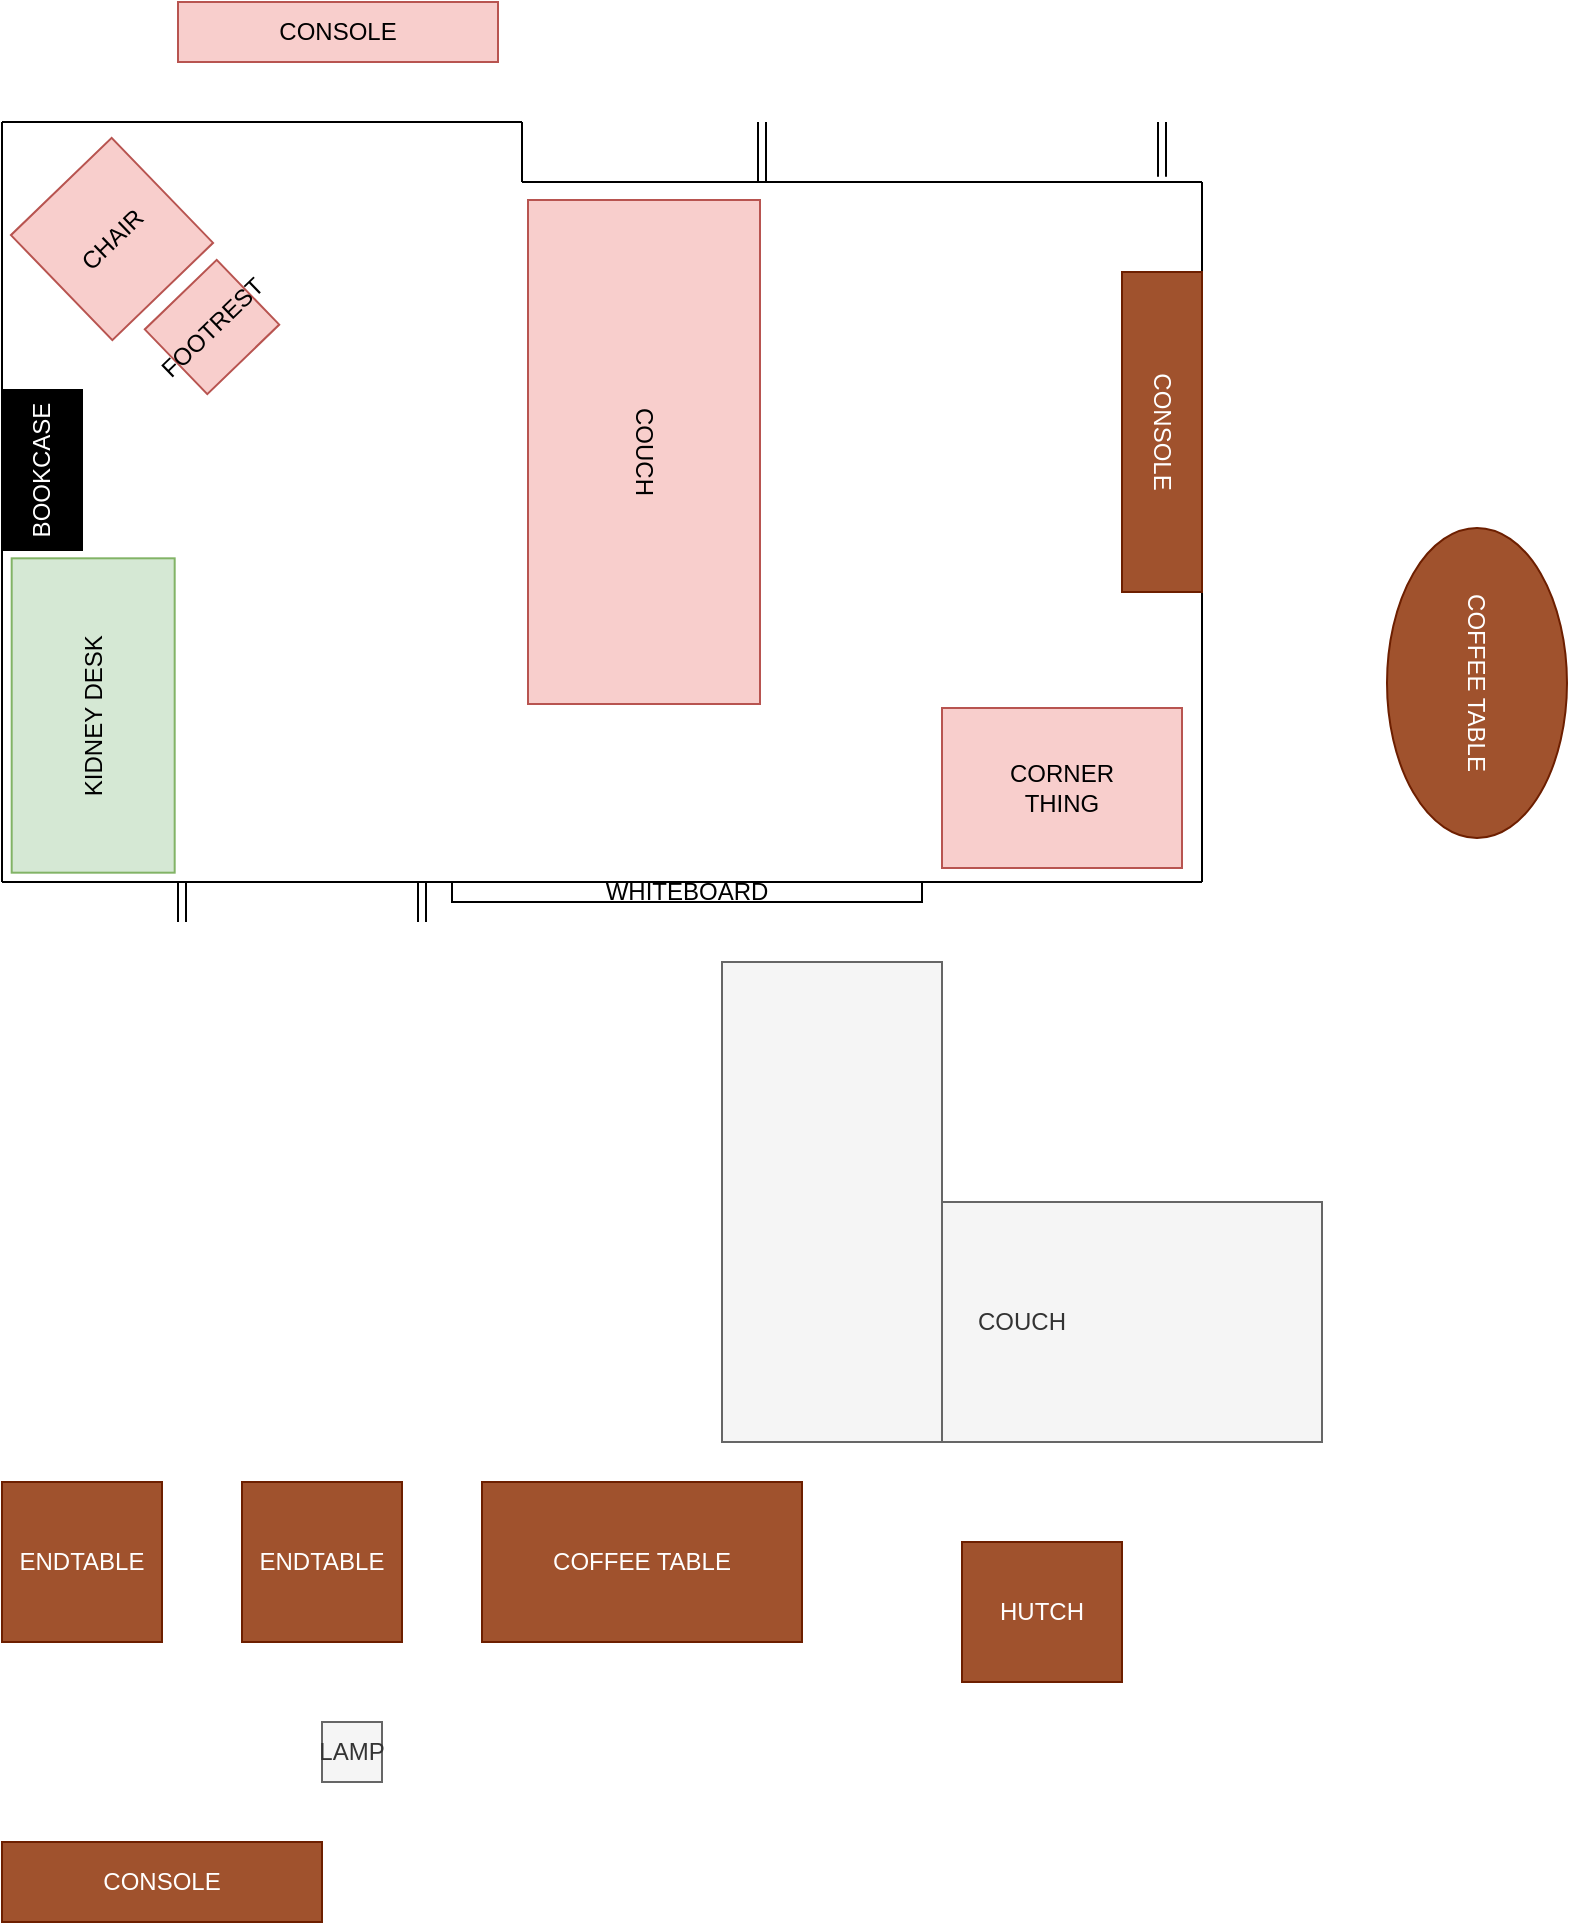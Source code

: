 <mxfile version="13.3.6" type="github">
  <diagram id="qQnDsApoSpHMc4THVfdE" name="Page-1">
    <mxGraphModel dx="946" dy="554" grid="1" gridSize="10" guides="1" tooltips="1" connect="1" arrows="1" fold="1" page="1" pageScale="1" pageWidth="850" pageHeight="1100" math="0" shadow="0">
      <root>
        <mxCell id="0" />
        <mxCell id="1" parent="0" />
        <mxCell id="y13b2MK2XemFfw-FXZ8G-1" value="" style="group" parent="1" vertex="1" connectable="0">
          <mxGeometry x="80" y="80" width="650" height="530" as="geometry" />
        </mxCell>
        <mxCell id="y13b2MK2XemFfw-FXZ8G-2" value="" style="endArrow=none;html=1;" parent="y13b2MK2XemFfw-FXZ8G-1" edge="1">
          <mxGeometry width="50" height="50" relative="1" as="geometry">
            <mxPoint y="380" as="sourcePoint" />
            <mxPoint as="targetPoint" />
          </mxGeometry>
        </mxCell>
        <mxCell id="y13b2MK2XemFfw-FXZ8G-3" value="" style="endArrow=none;html=1;" parent="y13b2MK2XemFfw-FXZ8G-1" edge="1">
          <mxGeometry width="50" height="50" relative="1" as="geometry">
            <mxPoint x="600" y="380" as="sourcePoint" />
            <mxPoint y="380" as="targetPoint" />
          </mxGeometry>
        </mxCell>
        <mxCell id="y13b2MK2XemFfw-FXZ8G-4" value="" style="endArrow=none;html=1;" parent="y13b2MK2XemFfw-FXZ8G-1" edge="1">
          <mxGeometry width="50" height="50" relative="1" as="geometry">
            <mxPoint x="600" y="380" as="sourcePoint" />
            <mxPoint x="600" y="30" as="targetPoint" />
          </mxGeometry>
        </mxCell>
        <mxCell id="y13b2MK2XemFfw-FXZ8G-5" value="" style="endArrow=none;html=1;" parent="y13b2MK2XemFfw-FXZ8G-1" edge="1">
          <mxGeometry width="50" height="50" relative="1" as="geometry">
            <mxPoint x="260" as="sourcePoint" />
            <mxPoint as="targetPoint" />
          </mxGeometry>
        </mxCell>
        <mxCell id="y13b2MK2XemFfw-FXZ8G-6" value="" style="endArrow=none;html=1;" parent="y13b2MK2XemFfw-FXZ8G-1" edge="1">
          <mxGeometry width="50" height="50" relative="1" as="geometry">
            <mxPoint x="600" y="30" as="sourcePoint" />
            <mxPoint x="260" y="30" as="targetPoint" />
          </mxGeometry>
        </mxCell>
        <mxCell id="y13b2MK2XemFfw-FXZ8G-7" value="" style="endArrow=none;html=1;" parent="y13b2MK2XemFfw-FXZ8G-1" edge="1">
          <mxGeometry width="50" height="50" relative="1" as="geometry">
            <mxPoint x="260" y="30" as="sourcePoint" />
            <mxPoint x="260" as="targetPoint" />
          </mxGeometry>
        </mxCell>
        <mxCell id="y13b2MK2XemFfw-FXZ8G-8" value="" style="shape=link;html=1;" parent="y13b2MK2XemFfw-FXZ8G-1" edge="1">
          <mxGeometry width="50" height="50" relative="1" as="geometry">
            <mxPoint x="90" y="400" as="sourcePoint" />
            <mxPoint x="90" y="380" as="targetPoint" />
          </mxGeometry>
        </mxCell>
        <mxCell id="y13b2MK2XemFfw-FXZ8G-9" value="" style="shape=link;html=1;" parent="y13b2MK2XemFfw-FXZ8G-1" edge="1">
          <mxGeometry width="50" height="50" relative="1" as="geometry">
            <mxPoint x="210" y="400" as="sourcePoint" />
            <mxPoint x="210" y="380" as="targetPoint" />
          </mxGeometry>
        </mxCell>
        <mxCell id="y13b2MK2XemFfw-FXZ8G-10" value="" style="shape=link;html=1;" parent="y13b2MK2XemFfw-FXZ8G-1" edge="1">
          <mxGeometry width="50" height="50" relative="1" as="geometry">
            <mxPoint x="580" y="27.333" as="sourcePoint" />
            <mxPoint x="580" as="targetPoint" />
          </mxGeometry>
        </mxCell>
        <mxCell id="y13b2MK2XemFfw-FXZ8G-11" value="" style="shape=link;html=1;" parent="y13b2MK2XemFfw-FXZ8G-1" edge="1">
          <mxGeometry width="50" height="50" relative="1" as="geometry">
            <mxPoint x="380" y="30" as="sourcePoint" />
            <mxPoint x="380" as="targetPoint" />
          </mxGeometry>
        </mxCell>
        <mxCell id="y13b2MK2XemFfw-FXZ8G-32" value="CHAIR" style="rounded=0;whiteSpace=wrap;html=1;fillColor=#f8cecc;strokeColor=#b85450;rotation=-44;" parent="y13b2MK2XemFfw-FXZ8G-1" vertex="1">
          <mxGeometry x="20" y="22" width="70" height="73" as="geometry" />
        </mxCell>
        <mxCell id="y13b2MK2XemFfw-FXZ8G-33" value="FOOTREST" style="rounded=0;whiteSpace=wrap;html=1;fillColor=#f8cecc;strokeColor=#b85450;rotation=-44;" parent="y13b2MK2XemFfw-FXZ8G-1" vertex="1">
          <mxGeometry x="80" y="80" width="50" height="45" as="geometry" />
        </mxCell>
        <mxCell id="y13b2MK2XemFfw-FXZ8G-34" value="CONSOLE" style="rounded=0;whiteSpace=wrap;html=1;fillColor=#a0522d;strokeColor=#6D1F00;fontColor=#ffffff;rotation=90;" parent="y13b2MK2XemFfw-FXZ8G-1" vertex="1">
          <mxGeometry x="500" y="135" width="160" height="40" as="geometry" />
        </mxCell>
        <mxCell id="y13b2MK2XemFfw-FXZ8G-18" value="&lt;font color=&quot;#ffffff&quot;&gt;BOOKCASE&lt;/font&gt;" style="rounded=0;whiteSpace=wrap;html=1;fillColor=#000000;rotation=-90;" parent="y13b2MK2XemFfw-FXZ8G-1" vertex="1">
          <mxGeometry x="-20" y="154" width="80" height="40" as="geometry" />
        </mxCell>
        <mxCell id="y13b2MK2XemFfw-FXZ8G-36" value="CORNER&lt;br&gt;THING" style="rounded=0;whiteSpace=wrap;html=1;fillColor=#f8cecc;strokeColor=#b85450;" parent="y13b2MK2XemFfw-FXZ8G-1" vertex="1">
          <mxGeometry x="470" y="293" width="120" height="80" as="geometry" />
        </mxCell>
        <mxCell id="y13b2MK2XemFfw-FXZ8G-13" value="COUCH" style="rounded=0;whiteSpace=wrap;html=1;fillColor=#f8cecc;strokeColor=#b85450;rotation=90;" parent="y13b2MK2XemFfw-FXZ8G-1" vertex="1">
          <mxGeometry x="195" y="107" width="252" height="116" as="geometry" />
        </mxCell>
        <mxCell id="RX5vi_CDI0m9ifhzFhI4-1" value="KIDNEY DESK" style="rounded=0;whiteSpace=wrap;html=1;fillColor=#d5e8d4;strokeColor=#82b366;rotation=-90;" vertex="1" parent="y13b2MK2XemFfw-FXZ8G-1">
          <mxGeometry x="-33" y="256" width="157.18" height="81.5" as="geometry" />
        </mxCell>
        <mxCell id="y13b2MK2XemFfw-FXZ8G-15" value="ENDTABLE" style="rounded=0;whiteSpace=wrap;html=1;fillColor=#a0522d;strokeColor=#6D1F00;fontColor=#ffffff;" parent="1" vertex="1">
          <mxGeometry x="80" y="760" width="80" height="80" as="geometry" />
        </mxCell>
        <mxCell id="y13b2MK2XemFfw-FXZ8G-16" value="ENDTABLE" style="rounded=0;whiteSpace=wrap;html=1;fillColor=#a0522d;strokeColor=#6D1F00;fontColor=#ffffff;" parent="1" vertex="1">
          <mxGeometry x="200" y="760" width="80" height="80" as="geometry" />
        </mxCell>
        <mxCell id="y13b2MK2XemFfw-FXZ8G-17" value="COFFEE TABLE" style="rounded=0;whiteSpace=wrap;html=1;fillColor=#a0522d;strokeColor=#6D1F00;fontColor=#ffffff;" parent="1" vertex="1">
          <mxGeometry x="320" y="760" width="160" height="80" as="geometry" />
        </mxCell>
        <mxCell id="y13b2MK2XemFfw-FXZ8G-19" value="LAMP" style="rounded=0;whiteSpace=wrap;html=1;fillColor=#f5f5f5;strokeColor=#666666;fontColor=#333333;" parent="1" vertex="1">
          <mxGeometry x="240" y="880" width="30" height="30" as="geometry" />
        </mxCell>
        <mxCell id="y13b2MK2XemFfw-FXZ8G-21" value="CONSOLE" style="rounded=0;whiteSpace=wrap;html=1;fillColor=#a0522d;strokeColor=#6D1F00;fontColor=#ffffff;" parent="1" vertex="1">
          <mxGeometry x="80" y="940" width="160" height="40" as="geometry" />
        </mxCell>
        <mxCell id="y13b2MK2XemFfw-FXZ8G-22" value="" style="group;container=1;" parent="1" vertex="1" connectable="0">
          <mxGeometry x="440" y="500" width="300" height="240" as="geometry" />
        </mxCell>
        <mxCell id="y13b2MK2XemFfw-FXZ8G-25" value="" style="group" parent="y13b2MK2XemFfw-FXZ8G-22" vertex="1" connectable="0">
          <mxGeometry width="300" height="240" as="geometry" />
        </mxCell>
        <mxCell id="y13b2MK2XemFfw-FXZ8G-23" value="COUCH" style="rounded=0;whiteSpace=wrap;html=1;fillColor=#f5f5f5;strokeColor=#666666;fontColor=#333333;" parent="y13b2MK2XemFfw-FXZ8G-25" vertex="1">
          <mxGeometry y="120" width="300" height="120" as="geometry" />
        </mxCell>
        <mxCell id="y13b2MK2XemFfw-FXZ8G-24" value="" style="rounded=0;whiteSpace=wrap;html=1;fillColor=#f5f5f5;strokeColor=#666666;fontColor=#333333;" parent="y13b2MK2XemFfw-FXZ8G-25" vertex="1">
          <mxGeometry width="110" height="240" as="geometry" />
        </mxCell>
        <mxCell id="y13b2MK2XemFfw-FXZ8G-26" value="WHITEBOARD" style="rounded=0;whiteSpace=wrap;html=1;" parent="1" vertex="1">
          <mxGeometry x="305" y="460" width="235" height="10" as="geometry" />
        </mxCell>
        <mxCell id="y13b2MK2XemFfw-FXZ8G-28" value="HUTCH" style="rounded=0;whiteSpace=wrap;html=1;fillColor=#a0522d;strokeColor=#6D1F00;fontColor=#ffffff;" parent="1" vertex="1">
          <mxGeometry x="560" y="790" width="80" height="70" as="geometry" />
        </mxCell>
        <mxCell id="y13b2MK2XemFfw-FXZ8G-20" value="COFFEE TABLE" style="ellipse;whiteSpace=wrap;html=1;fillColor=#a0522d;strokeColor=#6D1F00;fontColor=#ffffff;rotation=90;" parent="1" vertex="1">
          <mxGeometry x="740" y="315.5" width="155" height="90" as="geometry" />
        </mxCell>
        <mxCell id="y13b2MK2XemFfw-FXZ8G-30" value="CONSOLE" style="rounded=0;whiteSpace=wrap;html=1;fillColor=#f8cecc;strokeColor=#b85450;" parent="1" vertex="1">
          <mxGeometry x="168" y="20" width="160" height="30" as="geometry" />
        </mxCell>
      </root>
    </mxGraphModel>
  </diagram>
</mxfile>
